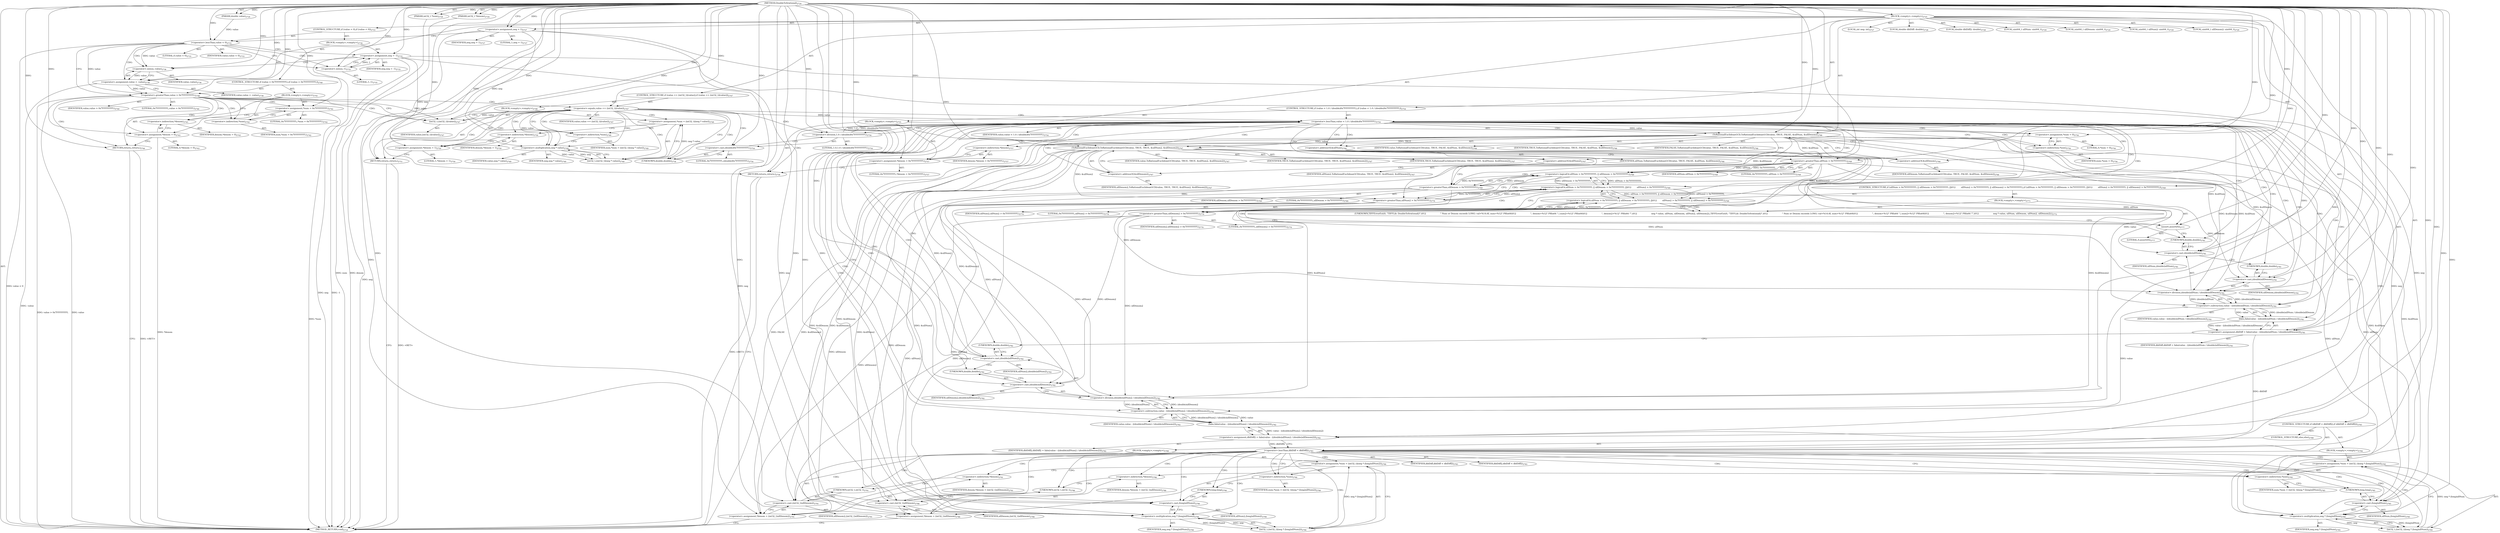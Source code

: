 digraph "DoubleToSrational" {  
"71311" [label = <(METHOD,DoubleToSrational)<SUB>2724</SUB>> ]
"71312" [label = <(PARAM,double value)<SUB>2724</SUB>> ]
"71313" [label = <(PARAM,int32_t *num)<SUB>2724</SUB>> ]
"71314" [label = <(PARAM,int32_t *denom)<SUB>2724</SUB>> ]
"71315" [label = <(BLOCK,&lt;empty&gt;,&lt;empty&gt;)<SUB>2725</SUB>> ]
"71316" [label = <(LOCAL,int neg: int)<SUB>2727</SUB>> ]
"71317" [label = <(&lt;operator&gt;.assignment,neg = 1)<SUB>2727</SUB>> ]
"71318" [label = <(IDENTIFIER,neg,neg = 1)<SUB>2727</SUB>> ]
"71319" [label = <(LITERAL,1,neg = 1)<SUB>2727</SUB>> ]
"71320" [label = <(LOCAL,double dblDiff: double)<SUB>2728</SUB>> ]
"71321" [label = <(LOCAL,double dblDiff2: double)<SUB>2728</SUB>> ]
"71322" [label = <(LOCAL,uint64_t ullNum: uint64_t)<SUB>2729</SUB>> ]
"71323" [label = <(LOCAL,uint64_t ullDenom: uint64_t)<SUB>2729</SUB>> ]
"71324" [label = <(LOCAL,uint64_t ullNum2: uint64_t)<SUB>2729</SUB>> ]
"71325" [label = <(LOCAL,uint64_t ullDenom2: uint64_t)<SUB>2729</SUB>> ]
"71326" [label = <(CONTROL_STRUCTURE,if (value &lt; 0),if (value &lt; 0))<SUB>2733</SUB>> ]
"71327" [label = <(&lt;operator&gt;.lessThan,value &lt; 0)<SUB>2733</SUB>> ]
"71328" [label = <(IDENTIFIER,value,value &lt; 0)<SUB>2733</SUB>> ]
"71329" [label = <(LITERAL,0,value &lt; 0)<SUB>2733</SUB>> ]
"71330" [label = <(BLOCK,&lt;empty&gt;,&lt;empty&gt;)<SUB>2734</SUB>> ]
"71331" [label = <(&lt;operator&gt;.assignment,neg = -1)<SUB>2735</SUB>> ]
"71332" [label = <(IDENTIFIER,neg,neg = -1)<SUB>2735</SUB>> ]
"71333" [label = <(&lt;operator&gt;.minus,-1)<SUB>2735</SUB>> ]
"71334" [label = <(LITERAL,1,-1)<SUB>2735</SUB>> ]
"71335" [label = <(&lt;operator&gt;.assignment,value = -value)<SUB>2736</SUB>> ]
"71336" [label = <(IDENTIFIER,value,value = -value)<SUB>2736</SUB>> ]
"71337" [label = <(&lt;operator&gt;.minus,-value)<SUB>2736</SUB>> ]
"71338" [label = <(IDENTIFIER,value,-value)<SUB>2736</SUB>> ]
"71339" [label = <(CONTROL_STRUCTURE,if (value &gt; 0x7FFFFFFFL),if (value &gt; 0x7FFFFFFFL))<SUB>2740</SUB>> ]
"71340" [label = <(&lt;operator&gt;.greaterThan,value &gt; 0x7FFFFFFFL)<SUB>2740</SUB>> ]
"71341" [label = <(IDENTIFIER,value,value &gt; 0x7FFFFFFFL)<SUB>2740</SUB>> ]
"71342" [label = <(LITERAL,0x7FFFFFFFL,value &gt; 0x7FFFFFFFL)<SUB>2740</SUB>> ]
"71343" [label = <(BLOCK,&lt;empty&gt;,&lt;empty&gt;)<SUB>2741</SUB>> ]
"71344" [label = <(&lt;operator&gt;.assignment,*num = 0x7FFFFFFFL)<SUB>2742</SUB>> ]
"71345" [label = <(&lt;operator&gt;.indirection,*num)<SUB>2742</SUB>> ]
"71346" [label = <(IDENTIFIER,num,*num = 0x7FFFFFFFL)<SUB>2742</SUB>> ]
"71347" [label = <(LITERAL,0x7FFFFFFFL,*num = 0x7FFFFFFFL)<SUB>2742</SUB>> ]
"71348" [label = <(&lt;operator&gt;.assignment,*denom = 0)<SUB>2743</SUB>> ]
"71349" [label = <(&lt;operator&gt;.indirection,*denom)<SUB>2743</SUB>> ]
"71350" [label = <(IDENTIFIER,denom,*denom = 0)<SUB>2743</SUB>> ]
"71351" [label = <(LITERAL,0,*denom = 0)<SUB>2743</SUB>> ]
"71352" [label = <(RETURN,return;,return;)<SUB>2744</SUB>> ]
"71353" [label = <(CONTROL_STRUCTURE,if (value == (int32_t)(value)),if (value == (int32_t)(value)))<SUB>2747</SUB>> ]
"71354" [label = <(&lt;operator&gt;.equals,value == (int32_t)(value))<SUB>2747</SUB>> ]
"71355" [label = <(IDENTIFIER,value,value == (int32_t)(value))<SUB>2747</SUB>> ]
"71356" [label = <(int32_t,(int32_t)(value))<SUB>2747</SUB>> ]
"71357" [label = <(IDENTIFIER,value,(int32_t)(value))<SUB>2747</SUB>> ]
"71358" [label = <(BLOCK,&lt;empty&gt;,&lt;empty&gt;)<SUB>2748</SUB>> ]
"71359" [label = <(&lt;operator&gt;.assignment,*num = (int32_t)(neg * value))<SUB>2749</SUB>> ]
"71360" [label = <(&lt;operator&gt;.indirection,*num)<SUB>2749</SUB>> ]
"71361" [label = <(IDENTIFIER,num,*num = (int32_t)(neg * value))<SUB>2749</SUB>> ]
"71362" [label = <(int32_t,(int32_t)(neg * value))<SUB>2749</SUB>> ]
"71363" [label = <(&lt;operator&gt;.multiplication,neg * value)<SUB>2749</SUB>> ]
"71364" [label = <(IDENTIFIER,neg,neg * value)<SUB>2749</SUB>> ]
"71365" [label = <(IDENTIFIER,value,neg * value)<SUB>2749</SUB>> ]
"71366" [label = <(&lt;operator&gt;.assignment,*denom = 1)<SUB>2750</SUB>> ]
"71367" [label = <(&lt;operator&gt;.indirection,*denom)<SUB>2750</SUB>> ]
"71368" [label = <(IDENTIFIER,denom,*denom = 1)<SUB>2750</SUB>> ]
"71369" [label = <(LITERAL,1,*denom = 1)<SUB>2750</SUB>> ]
"71370" [label = <(RETURN,return;,return;)<SUB>2751</SUB>> ]
"71371" [label = <(CONTROL_STRUCTURE,if (value &lt; 1.0 / (double)0x7FFFFFFFL),if (value &lt; 1.0 / (double)0x7FFFFFFFL))<SUB>2754</SUB>> ]
"71372" [label = <(&lt;operator&gt;.lessThan,value &lt; 1.0 / (double)0x7FFFFFFFL)<SUB>2754</SUB>> ]
"71373" [label = <(IDENTIFIER,value,value &lt; 1.0 / (double)0x7FFFFFFFL)<SUB>2754</SUB>> ]
"71374" [label = <(&lt;operator&gt;.division,1.0 / (double)0x7FFFFFFFL)<SUB>2754</SUB>> ]
"71375" [label = <(LITERAL,1.0,1.0 / (double)0x7FFFFFFFL)<SUB>2754</SUB>> ]
"71376" [label = <(&lt;operator&gt;.cast,(double)0x7FFFFFFFL)<SUB>2754</SUB>> ]
"71377" [label = <(UNKNOWN,double,double)<SUB>2754</SUB>> ]
"71378" [label = <(LITERAL,0x7FFFFFFFL,(double)0x7FFFFFFFL)<SUB>2754</SUB>> ]
"71379" [label = <(BLOCK,&lt;empty&gt;,&lt;empty&gt;)<SUB>2755</SUB>> ]
"71380" [label = <(&lt;operator&gt;.assignment,*num = 0)<SUB>2756</SUB>> ]
"71381" [label = <(&lt;operator&gt;.indirection,*num)<SUB>2756</SUB>> ]
"71382" [label = <(IDENTIFIER,num,*num = 0)<SUB>2756</SUB>> ]
"71383" [label = <(LITERAL,0,*num = 0)<SUB>2756</SUB>> ]
"71384" [label = <(&lt;operator&gt;.assignment,*denom = 0x7FFFFFFFL)<SUB>2757</SUB>> ]
"71385" [label = <(&lt;operator&gt;.indirection,*denom)<SUB>2757</SUB>> ]
"71386" [label = <(IDENTIFIER,denom,*denom = 0x7FFFFFFFL)<SUB>2757</SUB>> ]
"71387" [label = <(LITERAL,0x7FFFFFFFL,*denom = 0x7FFFFFFFL)<SUB>2757</SUB>> ]
"71388" [label = <(RETURN,return;,return;)<SUB>2758</SUB>> ]
"71389" [label = <(ToRationalEuclideanGCD,ToRationalEuclideanGCD(value, TRUE, FALSE, &amp;ullNum, &amp;ullDenom))<SUB>2766</SUB>> ]
"71390" [label = <(IDENTIFIER,value,ToRationalEuclideanGCD(value, TRUE, FALSE, &amp;ullNum, &amp;ullDenom))<SUB>2766</SUB>> ]
"71391" [label = <(IDENTIFIER,TRUE,ToRationalEuclideanGCD(value, TRUE, FALSE, &amp;ullNum, &amp;ullDenom))<SUB>2766</SUB>> ]
"71392" [label = <(IDENTIFIER,FALSE,ToRationalEuclideanGCD(value, TRUE, FALSE, &amp;ullNum, &amp;ullDenom))<SUB>2766</SUB>> ]
"71393" [label = <(&lt;operator&gt;.addressOf,&amp;ullNum)<SUB>2766</SUB>> ]
"71394" [label = <(IDENTIFIER,ullNum,ToRationalEuclideanGCD(value, TRUE, FALSE, &amp;ullNum, &amp;ullDenom))<SUB>2766</SUB>> ]
"71395" [label = <(&lt;operator&gt;.addressOf,&amp;ullDenom)<SUB>2766</SUB>> ]
"71396" [label = <(IDENTIFIER,ullDenom,ToRationalEuclideanGCD(value, TRUE, FALSE, &amp;ullNum, &amp;ullDenom))<SUB>2766</SUB>> ]
"71397" [label = <(ToRationalEuclideanGCD,ToRationalEuclideanGCD(value, TRUE, TRUE, &amp;ullNum2, &amp;ullDenom2))<SUB>2767</SUB>> ]
"71398" [label = <(IDENTIFIER,value,ToRationalEuclideanGCD(value, TRUE, TRUE, &amp;ullNum2, &amp;ullDenom2))<SUB>2767</SUB>> ]
"71399" [label = <(IDENTIFIER,TRUE,ToRationalEuclideanGCD(value, TRUE, TRUE, &amp;ullNum2, &amp;ullDenom2))<SUB>2767</SUB>> ]
"71400" [label = <(IDENTIFIER,TRUE,ToRationalEuclideanGCD(value, TRUE, TRUE, &amp;ullNum2, &amp;ullDenom2))<SUB>2767</SUB>> ]
"71401" [label = <(&lt;operator&gt;.addressOf,&amp;ullNum2)<SUB>2767</SUB>> ]
"71402" [label = <(IDENTIFIER,ullNum2,ToRationalEuclideanGCD(value, TRUE, TRUE, &amp;ullNum2, &amp;ullDenom2))<SUB>2767</SUB>> ]
"71403" [label = <(&lt;operator&gt;.addressOf,&amp;ullDenom2)<SUB>2767</SUB>> ]
"71404" [label = <(IDENTIFIER,ullDenom2,ToRationalEuclideanGCD(value, TRUE, TRUE, &amp;ullNum2, &amp;ullDenom2))<SUB>2767</SUB>> ]
"71405" [label = <(CONTROL_STRUCTURE,if (ullNum &gt; 0x7FFFFFFFL || ullDenom &gt; 0x7FFFFFFFL ||\012        ullNum2 &gt; 0x7FFFFFFFL || ullDenom2 &gt; 0x7FFFFFFFL),if (ullNum &gt; 0x7FFFFFFFL || ullDenom &gt; 0x7FFFFFFFL ||\012        ullNum2 &gt; 0x7FFFFFFFL || ullDenom2 &gt; 0x7FFFFFFFL))<SUB>2769</SUB>> ]
"71406" [label = <(&lt;operator&gt;.logicalOr,ullNum &gt; 0x7FFFFFFFL || ullDenom &gt; 0x7FFFFFFFL ||\012        ullNum2 &gt; 0x7FFFFFFFL || ullDenom2 &gt; 0x7FFFFFFFL)<SUB>2769</SUB>> ]
"71407" [label = <(&lt;operator&gt;.logicalOr,ullNum &gt; 0x7FFFFFFFL || ullDenom &gt; 0x7FFFFFFFL ||\012        ullNum2 &gt; 0x7FFFFFFFL)<SUB>2769</SUB>> ]
"71408" [label = <(&lt;operator&gt;.logicalOr,ullNum &gt; 0x7FFFFFFFL || ullDenom &gt; 0x7FFFFFFFL)<SUB>2769</SUB>> ]
"71409" [label = <(&lt;operator&gt;.greaterThan,ullNum &gt; 0x7FFFFFFFL)<SUB>2769</SUB>> ]
"71410" [label = <(IDENTIFIER,ullNum,ullNum &gt; 0x7FFFFFFFL)<SUB>2769</SUB>> ]
"71411" [label = <(LITERAL,0x7FFFFFFFL,ullNum &gt; 0x7FFFFFFFL)<SUB>2769</SUB>> ]
"71412" [label = <(&lt;operator&gt;.greaterThan,ullDenom &gt; 0x7FFFFFFFL)<SUB>2769</SUB>> ]
"71413" [label = <(IDENTIFIER,ullDenom,ullDenom &gt; 0x7FFFFFFFL)<SUB>2769</SUB>> ]
"71414" [label = <(LITERAL,0x7FFFFFFFL,ullDenom &gt; 0x7FFFFFFFL)<SUB>2769</SUB>> ]
"71415" [label = <(&lt;operator&gt;.greaterThan,ullNum2 &gt; 0x7FFFFFFFL)<SUB>2770</SUB>> ]
"71416" [label = <(IDENTIFIER,ullNum2,ullNum2 &gt; 0x7FFFFFFFL)<SUB>2770</SUB>> ]
"71417" [label = <(LITERAL,0x7FFFFFFFL,ullNum2 &gt; 0x7FFFFFFFL)<SUB>2770</SUB>> ]
"71418" [label = <(&lt;operator&gt;.greaterThan,ullDenom2 &gt; 0x7FFFFFFFL)<SUB>2770</SUB>> ]
"71419" [label = <(IDENTIFIER,ullDenom2,ullDenom2 &gt; 0x7FFFFFFFL)<SUB>2770</SUB>> ]
"71420" [label = <(LITERAL,0x7FFFFFFFL,ullDenom2 &gt; 0x7FFFFFFFL)<SUB>2770</SUB>> ]
"71421" [label = <(BLOCK,&lt;empty&gt;,&lt;empty&gt;)<SUB>2771</SUB>> ]
"71422" [label = <(UNKNOWN,TIFFErrorExt(0, &quot;TIFFLib: DoubleToSrational()&quot;,\012                     &quot; Num or Denom exceeds LONG: val=%14.6f, num=%12&quot; PRIu64\012                     &quot;, denom=%12&quot; PRIu64 &quot; | num2=%12&quot; PRIu64\012                     &quot;, denom2=%12&quot; PRIu64 &quot;&quot;,\012                     neg * value, ullNum, ullDenom, ullNum2, ullDenom2);,TIFFErrorExt(0, &quot;TIFFLib: DoubleToSrational()&quot;,\012                     &quot; Num or Denom exceeds LONG: val=%14.6f, num=%12&quot; PRIu64\012                     &quot;, denom=%12&quot; PRIu64 &quot; | num2=%12&quot; PRIu64\012                     &quot;, denom2=%12&quot; PRIu64 &quot;&quot;,\012                     neg * value, ullNum, ullDenom, ullNum2, ullDenom2);)<SUB>2772</SUB>> ]
"71423" [label = <(assert,assert(0))<SUB>2777</SUB>> ]
"71424" [label = <(LITERAL,0,assert(0))<SUB>2777</SUB>> ]
"71425" [label = <(&lt;operator&gt;.assignment,dblDiff = fabs(value - ((double)ullNum / (double)ullDenom)))<SUB>2781</SUB>> ]
"71426" [label = <(IDENTIFIER,dblDiff,dblDiff = fabs(value - ((double)ullNum / (double)ullDenom)))<SUB>2781</SUB>> ]
"71427" [label = <(fabs,fabs(value - ((double)ullNum / (double)ullDenom)))<SUB>2781</SUB>> ]
"71428" [label = <(&lt;operator&gt;.subtraction,value - ((double)ullNum / (double)ullDenom))<SUB>2781</SUB>> ]
"71429" [label = <(IDENTIFIER,value,value - ((double)ullNum / (double)ullDenom))<SUB>2781</SUB>> ]
"71430" [label = <(&lt;operator&gt;.division,(double)ullNum / (double)ullDenom)<SUB>2781</SUB>> ]
"71431" [label = <(&lt;operator&gt;.cast,(double)ullNum)<SUB>2781</SUB>> ]
"71432" [label = <(UNKNOWN,double,double)<SUB>2781</SUB>> ]
"71433" [label = <(IDENTIFIER,ullNum,(double)ullNum)<SUB>2781</SUB>> ]
"71434" [label = <(&lt;operator&gt;.cast,(double)ullDenom)<SUB>2781</SUB>> ]
"71435" [label = <(UNKNOWN,double,double)<SUB>2781</SUB>> ]
"71436" [label = <(IDENTIFIER,ullDenom,(double)ullDenom)<SUB>2781</SUB>> ]
"71437" [label = <(&lt;operator&gt;.assignment,dblDiff2 = fabs(value - ((double)ullNum2 / (double)ullDenom2)))<SUB>2782</SUB>> ]
"71438" [label = <(IDENTIFIER,dblDiff2,dblDiff2 = fabs(value - ((double)ullNum2 / (double)ullDenom2)))<SUB>2782</SUB>> ]
"71439" [label = <(fabs,fabs(value - ((double)ullNum2 / (double)ullDenom2)))<SUB>2782</SUB>> ]
"71440" [label = <(&lt;operator&gt;.subtraction,value - ((double)ullNum2 / (double)ullDenom2))<SUB>2782</SUB>> ]
"71441" [label = <(IDENTIFIER,value,value - ((double)ullNum2 / (double)ullDenom2))<SUB>2782</SUB>> ]
"71442" [label = <(&lt;operator&gt;.division,(double)ullNum2 / (double)ullDenom2)<SUB>2782</SUB>> ]
"71443" [label = <(&lt;operator&gt;.cast,(double)ullNum2)<SUB>2782</SUB>> ]
"71444" [label = <(UNKNOWN,double,double)<SUB>2782</SUB>> ]
"71445" [label = <(IDENTIFIER,ullNum2,(double)ullNum2)<SUB>2782</SUB>> ]
"71446" [label = <(&lt;operator&gt;.cast,(double)ullDenom2)<SUB>2782</SUB>> ]
"71447" [label = <(UNKNOWN,double,double)<SUB>2782</SUB>> ]
"71448" [label = <(IDENTIFIER,ullDenom2,(double)ullDenom2)<SUB>2782</SUB>> ]
"71449" [label = <(CONTROL_STRUCTURE,if (dblDiff &lt; dblDiff2),if (dblDiff &lt; dblDiff2))<SUB>2783</SUB>> ]
"71450" [label = <(&lt;operator&gt;.lessThan,dblDiff &lt; dblDiff2)<SUB>2783</SUB>> ]
"71451" [label = <(IDENTIFIER,dblDiff,dblDiff &lt; dblDiff2)<SUB>2783</SUB>> ]
"71452" [label = <(IDENTIFIER,dblDiff2,dblDiff &lt; dblDiff2)<SUB>2783</SUB>> ]
"71453" [label = <(BLOCK,&lt;empty&gt;,&lt;empty&gt;)<SUB>2784</SUB>> ]
"71454" [label = <(&lt;operator&gt;.assignment,*num = (int32_t)(neg * (long)ullNum))<SUB>2785</SUB>> ]
"71455" [label = <(&lt;operator&gt;.indirection,*num)<SUB>2785</SUB>> ]
"71456" [label = <(IDENTIFIER,num,*num = (int32_t)(neg * (long)ullNum))<SUB>2785</SUB>> ]
"71457" [label = <(int32_t,(int32_t)(neg * (long)ullNum))<SUB>2785</SUB>> ]
"71458" [label = <(&lt;operator&gt;.multiplication,neg * (long)ullNum)<SUB>2785</SUB>> ]
"71459" [label = <(IDENTIFIER,neg,neg * (long)ullNum)<SUB>2785</SUB>> ]
"71460" [label = <(&lt;operator&gt;.cast,(long)ullNum)<SUB>2785</SUB>> ]
"71461" [label = <(UNKNOWN,long,long)<SUB>2785</SUB>> ]
"71462" [label = <(IDENTIFIER,ullNum,(long)ullNum)<SUB>2785</SUB>> ]
"71463" [label = <(&lt;operator&gt;.assignment,*denom = (int32_t)ullDenom)<SUB>2786</SUB>> ]
"71464" [label = <(&lt;operator&gt;.indirection,*denom)<SUB>2786</SUB>> ]
"71465" [label = <(IDENTIFIER,denom,*denom = (int32_t)ullDenom)<SUB>2786</SUB>> ]
"71466" [label = <(&lt;operator&gt;.cast,(int32_t)ullDenom)<SUB>2786</SUB>> ]
"71467" [label = <(UNKNOWN,int32_t,int32_t)<SUB>2786</SUB>> ]
"71468" [label = <(IDENTIFIER,ullDenom,(int32_t)ullDenom)<SUB>2786</SUB>> ]
"71469" [label = <(CONTROL_STRUCTURE,else,else)<SUB>2789</SUB>> ]
"71470" [label = <(BLOCK,&lt;empty&gt;,&lt;empty&gt;)<SUB>2789</SUB>> ]
"71471" [label = <(&lt;operator&gt;.assignment,*num = (int32_t)(neg * (long)ullNum2))<SUB>2790</SUB>> ]
"71472" [label = <(&lt;operator&gt;.indirection,*num)<SUB>2790</SUB>> ]
"71473" [label = <(IDENTIFIER,num,*num = (int32_t)(neg * (long)ullNum2))<SUB>2790</SUB>> ]
"71474" [label = <(int32_t,(int32_t)(neg * (long)ullNum2))<SUB>2790</SUB>> ]
"71475" [label = <(&lt;operator&gt;.multiplication,neg * (long)ullNum2)<SUB>2790</SUB>> ]
"71476" [label = <(IDENTIFIER,neg,neg * (long)ullNum2)<SUB>2790</SUB>> ]
"71477" [label = <(&lt;operator&gt;.cast,(long)ullNum2)<SUB>2790</SUB>> ]
"71478" [label = <(UNKNOWN,long,long)<SUB>2790</SUB>> ]
"71479" [label = <(IDENTIFIER,ullNum2,(long)ullNum2)<SUB>2790</SUB>> ]
"71480" [label = <(&lt;operator&gt;.assignment,*denom = (int32_t)ullDenom2)<SUB>2791</SUB>> ]
"71481" [label = <(&lt;operator&gt;.indirection,*denom)<SUB>2791</SUB>> ]
"71482" [label = <(IDENTIFIER,denom,*denom = (int32_t)ullDenom2)<SUB>2791</SUB>> ]
"71483" [label = <(&lt;operator&gt;.cast,(int32_t)ullDenom2)<SUB>2791</SUB>> ]
"71484" [label = <(UNKNOWN,int32_t,int32_t)<SUB>2791</SUB>> ]
"71485" [label = <(IDENTIFIER,ullDenom2,(int32_t)ullDenom2)<SUB>2791</SUB>> ]
"71486" [label = <(METHOD_RETURN,void)<SUB>2724</SUB>> ]
  "71311" -> "71312"  [ label = "AST: "] 
  "71311" -> "71313"  [ label = "AST: "] 
  "71311" -> "71314"  [ label = "AST: "] 
  "71311" -> "71315"  [ label = "AST: "] 
  "71311" -> "71486"  [ label = "AST: "] 
  "71315" -> "71316"  [ label = "AST: "] 
  "71315" -> "71317"  [ label = "AST: "] 
  "71315" -> "71320"  [ label = "AST: "] 
  "71315" -> "71321"  [ label = "AST: "] 
  "71315" -> "71322"  [ label = "AST: "] 
  "71315" -> "71323"  [ label = "AST: "] 
  "71315" -> "71324"  [ label = "AST: "] 
  "71315" -> "71325"  [ label = "AST: "] 
  "71315" -> "71326"  [ label = "AST: "] 
  "71315" -> "71339"  [ label = "AST: "] 
  "71315" -> "71353"  [ label = "AST: "] 
  "71315" -> "71371"  [ label = "AST: "] 
  "71315" -> "71389"  [ label = "AST: "] 
  "71315" -> "71397"  [ label = "AST: "] 
  "71315" -> "71405"  [ label = "AST: "] 
  "71315" -> "71425"  [ label = "AST: "] 
  "71315" -> "71437"  [ label = "AST: "] 
  "71315" -> "71449"  [ label = "AST: "] 
  "71317" -> "71318"  [ label = "AST: "] 
  "71317" -> "71319"  [ label = "AST: "] 
  "71326" -> "71327"  [ label = "AST: "] 
  "71326" -> "71330"  [ label = "AST: "] 
  "71327" -> "71328"  [ label = "AST: "] 
  "71327" -> "71329"  [ label = "AST: "] 
  "71330" -> "71331"  [ label = "AST: "] 
  "71330" -> "71335"  [ label = "AST: "] 
  "71331" -> "71332"  [ label = "AST: "] 
  "71331" -> "71333"  [ label = "AST: "] 
  "71333" -> "71334"  [ label = "AST: "] 
  "71335" -> "71336"  [ label = "AST: "] 
  "71335" -> "71337"  [ label = "AST: "] 
  "71337" -> "71338"  [ label = "AST: "] 
  "71339" -> "71340"  [ label = "AST: "] 
  "71339" -> "71343"  [ label = "AST: "] 
  "71340" -> "71341"  [ label = "AST: "] 
  "71340" -> "71342"  [ label = "AST: "] 
  "71343" -> "71344"  [ label = "AST: "] 
  "71343" -> "71348"  [ label = "AST: "] 
  "71343" -> "71352"  [ label = "AST: "] 
  "71344" -> "71345"  [ label = "AST: "] 
  "71344" -> "71347"  [ label = "AST: "] 
  "71345" -> "71346"  [ label = "AST: "] 
  "71348" -> "71349"  [ label = "AST: "] 
  "71348" -> "71351"  [ label = "AST: "] 
  "71349" -> "71350"  [ label = "AST: "] 
  "71353" -> "71354"  [ label = "AST: "] 
  "71353" -> "71358"  [ label = "AST: "] 
  "71354" -> "71355"  [ label = "AST: "] 
  "71354" -> "71356"  [ label = "AST: "] 
  "71356" -> "71357"  [ label = "AST: "] 
  "71358" -> "71359"  [ label = "AST: "] 
  "71358" -> "71366"  [ label = "AST: "] 
  "71358" -> "71370"  [ label = "AST: "] 
  "71359" -> "71360"  [ label = "AST: "] 
  "71359" -> "71362"  [ label = "AST: "] 
  "71360" -> "71361"  [ label = "AST: "] 
  "71362" -> "71363"  [ label = "AST: "] 
  "71363" -> "71364"  [ label = "AST: "] 
  "71363" -> "71365"  [ label = "AST: "] 
  "71366" -> "71367"  [ label = "AST: "] 
  "71366" -> "71369"  [ label = "AST: "] 
  "71367" -> "71368"  [ label = "AST: "] 
  "71371" -> "71372"  [ label = "AST: "] 
  "71371" -> "71379"  [ label = "AST: "] 
  "71372" -> "71373"  [ label = "AST: "] 
  "71372" -> "71374"  [ label = "AST: "] 
  "71374" -> "71375"  [ label = "AST: "] 
  "71374" -> "71376"  [ label = "AST: "] 
  "71376" -> "71377"  [ label = "AST: "] 
  "71376" -> "71378"  [ label = "AST: "] 
  "71379" -> "71380"  [ label = "AST: "] 
  "71379" -> "71384"  [ label = "AST: "] 
  "71379" -> "71388"  [ label = "AST: "] 
  "71380" -> "71381"  [ label = "AST: "] 
  "71380" -> "71383"  [ label = "AST: "] 
  "71381" -> "71382"  [ label = "AST: "] 
  "71384" -> "71385"  [ label = "AST: "] 
  "71384" -> "71387"  [ label = "AST: "] 
  "71385" -> "71386"  [ label = "AST: "] 
  "71389" -> "71390"  [ label = "AST: "] 
  "71389" -> "71391"  [ label = "AST: "] 
  "71389" -> "71392"  [ label = "AST: "] 
  "71389" -> "71393"  [ label = "AST: "] 
  "71389" -> "71395"  [ label = "AST: "] 
  "71393" -> "71394"  [ label = "AST: "] 
  "71395" -> "71396"  [ label = "AST: "] 
  "71397" -> "71398"  [ label = "AST: "] 
  "71397" -> "71399"  [ label = "AST: "] 
  "71397" -> "71400"  [ label = "AST: "] 
  "71397" -> "71401"  [ label = "AST: "] 
  "71397" -> "71403"  [ label = "AST: "] 
  "71401" -> "71402"  [ label = "AST: "] 
  "71403" -> "71404"  [ label = "AST: "] 
  "71405" -> "71406"  [ label = "AST: "] 
  "71405" -> "71421"  [ label = "AST: "] 
  "71406" -> "71407"  [ label = "AST: "] 
  "71406" -> "71418"  [ label = "AST: "] 
  "71407" -> "71408"  [ label = "AST: "] 
  "71407" -> "71415"  [ label = "AST: "] 
  "71408" -> "71409"  [ label = "AST: "] 
  "71408" -> "71412"  [ label = "AST: "] 
  "71409" -> "71410"  [ label = "AST: "] 
  "71409" -> "71411"  [ label = "AST: "] 
  "71412" -> "71413"  [ label = "AST: "] 
  "71412" -> "71414"  [ label = "AST: "] 
  "71415" -> "71416"  [ label = "AST: "] 
  "71415" -> "71417"  [ label = "AST: "] 
  "71418" -> "71419"  [ label = "AST: "] 
  "71418" -> "71420"  [ label = "AST: "] 
  "71421" -> "71422"  [ label = "AST: "] 
  "71421" -> "71423"  [ label = "AST: "] 
  "71423" -> "71424"  [ label = "AST: "] 
  "71425" -> "71426"  [ label = "AST: "] 
  "71425" -> "71427"  [ label = "AST: "] 
  "71427" -> "71428"  [ label = "AST: "] 
  "71428" -> "71429"  [ label = "AST: "] 
  "71428" -> "71430"  [ label = "AST: "] 
  "71430" -> "71431"  [ label = "AST: "] 
  "71430" -> "71434"  [ label = "AST: "] 
  "71431" -> "71432"  [ label = "AST: "] 
  "71431" -> "71433"  [ label = "AST: "] 
  "71434" -> "71435"  [ label = "AST: "] 
  "71434" -> "71436"  [ label = "AST: "] 
  "71437" -> "71438"  [ label = "AST: "] 
  "71437" -> "71439"  [ label = "AST: "] 
  "71439" -> "71440"  [ label = "AST: "] 
  "71440" -> "71441"  [ label = "AST: "] 
  "71440" -> "71442"  [ label = "AST: "] 
  "71442" -> "71443"  [ label = "AST: "] 
  "71442" -> "71446"  [ label = "AST: "] 
  "71443" -> "71444"  [ label = "AST: "] 
  "71443" -> "71445"  [ label = "AST: "] 
  "71446" -> "71447"  [ label = "AST: "] 
  "71446" -> "71448"  [ label = "AST: "] 
  "71449" -> "71450"  [ label = "AST: "] 
  "71449" -> "71453"  [ label = "AST: "] 
  "71449" -> "71469"  [ label = "AST: "] 
  "71450" -> "71451"  [ label = "AST: "] 
  "71450" -> "71452"  [ label = "AST: "] 
  "71453" -> "71454"  [ label = "AST: "] 
  "71453" -> "71463"  [ label = "AST: "] 
  "71454" -> "71455"  [ label = "AST: "] 
  "71454" -> "71457"  [ label = "AST: "] 
  "71455" -> "71456"  [ label = "AST: "] 
  "71457" -> "71458"  [ label = "AST: "] 
  "71458" -> "71459"  [ label = "AST: "] 
  "71458" -> "71460"  [ label = "AST: "] 
  "71460" -> "71461"  [ label = "AST: "] 
  "71460" -> "71462"  [ label = "AST: "] 
  "71463" -> "71464"  [ label = "AST: "] 
  "71463" -> "71466"  [ label = "AST: "] 
  "71464" -> "71465"  [ label = "AST: "] 
  "71466" -> "71467"  [ label = "AST: "] 
  "71466" -> "71468"  [ label = "AST: "] 
  "71469" -> "71470"  [ label = "AST: "] 
  "71470" -> "71471"  [ label = "AST: "] 
  "71470" -> "71480"  [ label = "AST: "] 
  "71471" -> "71472"  [ label = "AST: "] 
  "71471" -> "71474"  [ label = "AST: "] 
  "71472" -> "71473"  [ label = "AST: "] 
  "71474" -> "71475"  [ label = "AST: "] 
  "71475" -> "71476"  [ label = "AST: "] 
  "71475" -> "71477"  [ label = "AST: "] 
  "71477" -> "71478"  [ label = "AST: "] 
  "71477" -> "71479"  [ label = "AST: "] 
  "71480" -> "71481"  [ label = "AST: "] 
  "71480" -> "71483"  [ label = "AST: "] 
  "71481" -> "71482"  [ label = "AST: "] 
  "71483" -> "71484"  [ label = "AST: "] 
  "71483" -> "71485"  [ label = "AST: "] 
  "71317" -> "71327"  [ label = "CFG: "] 
  "71389" -> "71401"  [ label = "CFG: "] 
  "71397" -> "71409"  [ label = "CFG: "] 
  "71425" -> "71444"  [ label = "CFG: "] 
  "71437" -> "71450"  [ label = "CFG: "] 
  "71327" -> "71333"  [ label = "CFG: "] 
  "71327" -> "71340"  [ label = "CFG: "] 
  "71340" -> "71345"  [ label = "CFG: "] 
  "71340" -> "71356"  [ label = "CFG: "] 
  "71354" -> "71360"  [ label = "CFG: "] 
  "71354" -> "71377"  [ label = "CFG: "] 
  "71372" -> "71381"  [ label = "CFG: "] 
  "71372" -> "71393"  [ label = "CFG: "] 
  "71393" -> "71395"  [ label = "CFG: "] 
  "71395" -> "71389"  [ label = "CFG: "] 
  "71401" -> "71403"  [ label = "CFG: "] 
  "71403" -> "71397"  [ label = "CFG: "] 
  "71406" -> "71422"  [ label = "CFG: "] 
  "71406" -> "71432"  [ label = "CFG: "] 
  "71427" -> "71425"  [ label = "CFG: "] 
  "71439" -> "71437"  [ label = "CFG: "] 
  "71450" -> "71455"  [ label = "CFG: "] 
  "71450" -> "71472"  [ label = "CFG: "] 
  "71331" -> "71337"  [ label = "CFG: "] 
  "71335" -> "71340"  [ label = "CFG: "] 
  "71344" -> "71349"  [ label = "CFG: "] 
  "71348" -> "71352"  [ label = "CFG: "] 
  "71352" -> "71486"  [ label = "CFG: "] 
  "71356" -> "71354"  [ label = "CFG: "] 
  "71359" -> "71367"  [ label = "CFG: "] 
  "71366" -> "71370"  [ label = "CFG: "] 
  "71370" -> "71486"  [ label = "CFG: "] 
  "71374" -> "71372"  [ label = "CFG: "] 
  "71380" -> "71385"  [ label = "CFG: "] 
  "71384" -> "71388"  [ label = "CFG: "] 
  "71388" -> "71486"  [ label = "CFG: "] 
  "71407" -> "71406"  [ label = "CFG: "] 
  "71407" -> "71418"  [ label = "CFG: "] 
  "71418" -> "71406"  [ label = "CFG: "] 
  "71422" -> "71423"  [ label = "CFG: "] 
  "71423" -> "71432"  [ label = "CFG: "] 
  "71428" -> "71427"  [ label = "CFG: "] 
  "71440" -> "71439"  [ label = "CFG: "] 
  "71454" -> "71464"  [ label = "CFG: "] 
  "71463" -> "71486"  [ label = "CFG: "] 
  "71333" -> "71331"  [ label = "CFG: "] 
  "71337" -> "71335"  [ label = "CFG: "] 
  "71345" -> "71344"  [ label = "CFG: "] 
  "71349" -> "71348"  [ label = "CFG: "] 
  "71360" -> "71363"  [ label = "CFG: "] 
  "71362" -> "71359"  [ label = "CFG: "] 
  "71367" -> "71366"  [ label = "CFG: "] 
  "71376" -> "71374"  [ label = "CFG: "] 
  "71381" -> "71380"  [ label = "CFG: "] 
  "71385" -> "71384"  [ label = "CFG: "] 
  "71408" -> "71407"  [ label = "CFG: "] 
  "71408" -> "71415"  [ label = "CFG: "] 
  "71415" -> "71407"  [ label = "CFG: "] 
  "71430" -> "71428"  [ label = "CFG: "] 
  "71442" -> "71440"  [ label = "CFG: "] 
  "71455" -> "71461"  [ label = "CFG: "] 
  "71457" -> "71454"  [ label = "CFG: "] 
  "71464" -> "71467"  [ label = "CFG: "] 
  "71466" -> "71463"  [ label = "CFG: "] 
  "71471" -> "71481"  [ label = "CFG: "] 
  "71480" -> "71486"  [ label = "CFG: "] 
  "71363" -> "71362"  [ label = "CFG: "] 
  "71377" -> "71376"  [ label = "CFG: "] 
  "71409" -> "71408"  [ label = "CFG: "] 
  "71409" -> "71412"  [ label = "CFG: "] 
  "71412" -> "71408"  [ label = "CFG: "] 
  "71431" -> "71435"  [ label = "CFG: "] 
  "71434" -> "71430"  [ label = "CFG: "] 
  "71443" -> "71447"  [ label = "CFG: "] 
  "71446" -> "71442"  [ label = "CFG: "] 
  "71458" -> "71457"  [ label = "CFG: "] 
  "71467" -> "71466"  [ label = "CFG: "] 
  "71472" -> "71478"  [ label = "CFG: "] 
  "71474" -> "71471"  [ label = "CFG: "] 
  "71481" -> "71484"  [ label = "CFG: "] 
  "71483" -> "71480"  [ label = "CFG: "] 
  "71432" -> "71431"  [ label = "CFG: "] 
  "71435" -> "71434"  [ label = "CFG: "] 
  "71444" -> "71443"  [ label = "CFG: "] 
  "71447" -> "71446"  [ label = "CFG: "] 
  "71460" -> "71458"  [ label = "CFG: "] 
  "71475" -> "71474"  [ label = "CFG: "] 
  "71484" -> "71483"  [ label = "CFG: "] 
  "71461" -> "71460"  [ label = "CFG: "] 
  "71477" -> "71475"  [ label = "CFG: "] 
  "71478" -> "71477"  [ label = "CFG: "] 
  "71311" -> "71317"  [ label = "CFG: "] 
  "71352" -> "71486"  [ label = "DDG: &lt;RET&gt;"] 
  "71388" -> "71486"  [ label = "DDG: &lt;RET&gt;"] 
  "71370" -> "71486"  [ label = "DDG: &lt;RET&gt;"] 
  "71313" -> "71486"  [ label = "DDG: num"] 
  "71314" -> "71486"  [ label = "DDG: denom"] 
  "71317" -> "71486"  [ label = "DDG: neg"] 
  "71327" -> "71486"  [ label = "DDG: value &lt; 0"] 
  "71331" -> "71486"  [ label = "DDG: neg"] 
  "71331" -> "71486"  [ label = "DDG: -1"] 
  "71335" -> "71486"  [ label = "DDG: -value"] 
  "71340" -> "71486"  [ label = "DDG: value"] 
  "71340" -> "71486"  [ label = "DDG: value &gt; 0x7FFFFFFFL"] 
  "71344" -> "71486"  [ label = "DDG: *num"] 
  "71348" -> "71486"  [ label = "DDG: *denom"] 
  "71389" -> "71486"  [ label = "DDG: FALSE"] 
  "71311" -> "71312"  [ label = "DDG: "] 
  "71311" -> "71313"  [ label = "DDG: "] 
  "71311" -> "71314"  [ label = "DDG: "] 
  "71311" -> "71317"  [ label = "DDG: "] 
  "71427" -> "71425"  [ label = "DDG: value - ((double)ullNum / (double)ullDenom)"] 
  "71439" -> "71437"  [ label = "DDG: value - ((double)ullNum2 / (double)ullDenom2)"] 
  "71372" -> "71389"  [ label = "DDG: value"] 
  "71311" -> "71389"  [ label = "DDG: "] 
  "71389" -> "71397"  [ label = "DDG: value"] 
  "71311" -> "71397"  [ label = "DDG: "] 
  "71389" -> "71397"  [ label = "DDG: TRUE"] 
  "71311" -> "71425"  [ label = "DDG: "] 
  "71311" -> "71437"  [ label = "DDG: "] 
  "71312" -> "71327"  [ label = "DDG: value"] 
  "71311" -> "71327"  [ label = "DDG: "] 
  "71333" -> "71331"  [ label = "DDG: 1"] 
  "71337" -> "71335"  [ label = "DDG: value"] 
  "71327" -> "71340"  [ label = "DDG: value"] 
  "71335" -> "71340"  [ label = "DDG: value"] 
  "71311" -> "71340"  [ label = "DDG: "] 
  "71311" -> "71344"  [ label = "DDG: "] 
  "71311" -> "71348"  [ label = "DDG: "] 
  "71311" -> "71352"  [ label = "DDG: "] 
  "71356" -> "71354"  [ label = "DDG: value"] 
  "71311" -> "71354"  [ label = "DDG: "] 
  "71362" -> "71359"  [ label = "DDG: neg * value"] 
  "71311" -> "71366"  [ label = "DDG: "] 
  "71311" -> "71370"  [ label = "DDG: "] 
  "71354" -> "71372"  [ label = "DDG: value"] 
  "71311" -> "71372"  [ label = "DDG: "] 
  "71374" -> "71372"  [ label = "DDG: 1.0"] 
  "71374" -> "71372"  [ label = "DDG: (double)0x7FFFFFFFL"] 
  "71311" -> "71380"  [ label = "DDG: "] 
  "71311" -> "71384"  [ label = "DDG: "] 
  "71311" -> "71388"  [ label = "DDG: "] 
  "71407" -> "71406"  [ label = "DDG: ullNum &gt; 0x7FFFFFFFL || ullDenom &gt; 0x7FFFFFFFL"] 
  "71407" -> "71406"  [ label = "DDG: ullNum2 &gt; 0x7FFFFFFFL"] 
  "71418" -> "71406"  [ label = "DDG: ullDenom2"] 
  "71418" -> "71406"  [ label = "DDG: 0x7FFFFFFFL"] 
  "71428" -> "71427"  [ label = "DDG: value"] 
  "71428" -> "71427"  [ label = "DDG: (double)ullNum / (double)ullDenom"] 
  "71440" -> "71439"  [ label = "DDG: value"] 
  "71440" -> "71439"  [ label = "DDG: (double)ullNum2 / (double)ullDenom2"] 
  "71425" -> "71450"  [ label = "DDG: dblDiff"] 
  "71311" -> "71450"  [ label = "DDG: "] 
  "71437" -> "71450"  [ label = "DDG: dblDiff2"] 
  "71457" -> "71454"  [ label = "DDG: neg * (long)ullNum"] 
  "71389" -> "71463"  [ label = "DDG: &amp;ullDenom"] 
  "71311" -> "71463"  [ label = "DDG: "] 
  "71412" -> "71463"  [ label = "DDG: ullDenom"] 
  "71311" -> "71331"  [ label = "DDG: "] 
  "71311" -> "71335"  [ label = "DDG: "] 
  "71340" -> "71356"  [ label = "DDG: value"] 
  "71311" -> "71356"  [ label = "DDG: "] 
  "71311" -> "71374"  [ label = "DDG: "] 
  "71408" -> "71407"  [ label = "DDG: ullNum &gt; 0x7FFFFFFFL"] 
  "71408" -> "71407"  [ label = "DDG: ullDenom &gt; 0x7FFFFFFFL"] 
  "71415" -> "71407"  [ label = "DDG: ullNum2"] 
  "71415" -> "71407"  [ label = "DDG: 0x7FFFFFFFL"] 
  "71397" -> "71418"  [ label = "DDG: &amp;ullDenom2"] 
  "71311" -> "71418"  [ label = "DDG: "] 
  "71311" -> "71423"  [ label = "DDG: "] 
  "71397" -> "71428"  [ label = "DDG: value"] 
  "71311" -> "71428"  [ label = "DDG: "] 
  "71430" -> "71428"  [ label = "DDG: (double)ullNum"] 
  "71430" -> "71428"  [ label = "DDG: (double)ullDenom"] 
  "71428" -> "71440"  [ label = "DDG: value"] 
  "71311" -> "71440"  [ label = "DDG: "] 
  "71442" -> "71440"  [ label = "DDG: (double)ullNum2"] 
  "71442" -> "71440"  [ label = "DDG: (double)ullDenom2"] 
  "71474" -> "71471"  [ label = "DDG: neg * (long)ullNum2"] 
  "71397" -> "71480"  [ label = "DDG: &amp;ullDenom2"] 
  "71311" -> "71480"  [ label = "DDG: "] 
  "71418" -> "71480"  [ label = "DDG: ullDenom2"] 
  "71311" -> "71333"  [ label = "DDG: "] 
  "71327" -> "71337"  [ label = "DDG: value"] 
  "71311" -> "71337"  [ label = "DDG: "] 
  "71363" -> "71362"  [ label = "DDG: neg"] 
  "71363" -> "71362"  [ label = "DDG: value"] 
  "71311" -> "71376"  [ label = "DDG: "] 
  "71409" -> "71408"  [ label = "DDG: ullNum"] 
  "71409" -> "71408"  [ label = "DDG: 0x7FFFFFFFL"] 
  "71412" -> "71408"  [ label = "DDG: ullDenom"] 
  "71412" -> "71408"  [ label = "DDG: 0x7FFFFFFFL"] 
  "71397" -> "71415"  [ label = "DDG: &amp;ullNum2"] 
  "71311" -> "71415"  [ label = "DDG: "] 
  "71389" -> "71430"  [ label = "DDG: &amp;ullNum"] 
  "71409" -> "71430"  [ label = "DDG: ullNum"] 
  "71311" -> "71430"  [ label = "DDG: "] 
  "71389" -> "71430"  [ label = "DDG: &amp;ullDenom"] 
  "71412" -> "71430"  [ label = "DDG: ullDenom"] 
  "71397" -> "71442"  [ label = "DDG: &amp;ullNum2"] 
  "71415" -> "71442"  [ label = "DDG: ullNum2"] 
  "71311" -> "71442"  [ label = "DDG: "] 
  "71397" -> "71442"  [ label = "DDG: &amp;ullDenom2"] 
  "71418" -> "71442"  [ label = "DDG: ullDenom2"] 
  "71458" -> "71457"  [ label = "DDG: neg"] 
  "71458" -> "71457"  [ label = "DDG: (long)ullNum"] 
  "71389" -> "71466"  [ label = "DDG: &amp;ullDenom"] 
  "71311" -> "71466"  [ label = "DDG: "] 
  "71412" -> "71466"  [ label = "DDG: ullDenom"] 
  "71317" -> "71363"  [ label = "DDG: neg"] 
  "71331" -> "71363"  [ label = "DDG: neg"] 
  "71311" -> "71363"  [ label = "DDG: "] 
  "71354" -> "71363"  [ label = "DDG: value"] 
  "71389" -> "71409"  [ label = "DDG: &amp;ullNum"] 
  "71311" -> "71409"  [ label = "DDG: "] 
  "71389" -> "71412"  [ label = "DDG: &amp;ullDenom"] 
  "71311" -> "71412"  [ label = "DDG: "] 
  "71389" -> "71431"  [ label = "DDG: &amp;ullNum"] 
  "71409" -> "71431"  [ label = "DDG: ullNum"] 
  "71311" -> "71431"  [ label = "DDG: "] 
  "71389" -> "71434"  [ label = "DDG: &amp;ullDenom"] 
  "71412" -> "71434"  [ label = "DDG: ullDenom"] 
  "71311" -> "71434"  [ label = "DDG: "] 
  "71397" -> "71443"  [ label = "DDG: &amp;ullNum2"] 
  "71415" -> "71443"  [ label = "DDG: ullNum2"] 
  "71311" -> "71443"  [ label = "DDG: "] 
  "71397" -> "71446"  [ label = "DDG: &amp;ullDenom2"] 
  "71418" -> "71446"  [ label = "DDG: ullDenom2"] 
  "71311" -> "71446"  [ label = "DDG: "] 
  "71317" -> "71458"  [ label = "DDG: neg"] 
  "71331" -> "71458"  [ label = "DDG: neg"] 
  "71311" -> "71458"  [ label = "DDG: "] 
  "71389" -> "71458"  [ label = "DDG: &amp;ullNum"] 
  "71409" -> "71458"  [ label = "DDG: ullNum"] 
  "71475" -> "71474"  [ label = "DDG: neg"] 
  "71475" -> "71474"  [ label = "DDG: (long)ullNum2"] 
  "71397" -> "71483"  [ label = "DDG: &amp;ullDenom2"] 
  "71311" -> "71483"  [ label = "DDG: "] 
  "71418" -> "71483"  [ label = "DDG: ullDenom2"] 
  "71389" -> "71460"  [ label = "DDG: &amp;ullNum"] 
  "71311" -> "71460"  [ label = "DDG: "] 
  "71409" -> "71460"  [ label = "DDG: ullNum"] 
  "71317" -> "71475"  [ label = "DDG: neg"] 
  "71331" -> "71475"  [ label = "DDG: neg"] 
  "71311" -> "71475"  [ label = "DDG: "] 
  "71397" -> "71475"  [ label = "DDG: &amp;ullNum2"] 
  "71415" -> "71475"  [ label = "DDG: ullNum2"] 
  "71397" -> "71477"  [ label = "DDG: &amp;ullNum2"] 
  "71311" -> "71477"  [ label = "DDG: "] 
  "71415" -> "71477"  [ label = "DDG: ullNum2"] 
  "71327" -> "71333"  [ label = "CDG: "] 
  "71327" -> "71335"  [ label = "CDG: "] 
  "71327" -> "71331"  [ label = "CDG: "] 
  "71327" -> "71337"  [ label = "CDG: "] 
  "71340" -> "71349"  [ label = "CDG: "] 
  "71340" -> "71348"  [ label = "CDG: "] 
  "71340" -> "71345"  [ label = "CDG: "] 
  "71340" -> "71356"  [ label = "CDG: "] 
  "71340" -> "71354"  [ label = "CDG: "] 
  "71340" -> "71344"  [ label = "CDG: "] 
  "71340" -> "71352"  [ label = "CDG: "] 
  "71354" -> "71367"  [ label = "CDG: "] 
  "71354" -> "71366"  [ label = "CDG: "] 
  "71354" -> "71377"  [ label = "CDG: "] 
  "71354" -> "71376"  [ label = "CDG: "] 
  "71354" -> "71362"  [ label = "CDG: "] 
  "71354" -> "71360"  [ label = "CDG: "] 
  "71354" -> "71370"  [ label = "CDG: "] 
  "71354" -> "71372"  [ label = "CDG: "] 
  "71354" -> "71363"  [ label = "CDG: "] 
  "71354" -> "71359"  [ label = "CDG: "] 
  "71354" -> "71374"  [ label = "CDG: "] 
  "71372" -> "71409"  [ label = "CDG: "] 
  "71372" -> "71393"  [ label = "CDG: "] 
  "71372" -> "71443"  [ label = "CDG: "] 
  "71372" -> "71444"  [ label = "CDG: "] 
  "71372" -> "71427"  [ label = "CDG: "] 
  "71372" -> "71439"  [ label = "CDG: "] 
  "71372" -> "71403"  [ label = "CDG: "] 
  "71372" -> "71432"  [ label = "CDG: "] 
  "71372" -> "71437"  [ label = "CDG: "] 
  "71372" -> "71384"  [ label = "CDG: "] 
  "71372" -> "71442"  [ label = "CDG: "] 
  "71372" -> "71395"  [ label = "CDG: "] 
  "71372" -> "71407"  [ label = "CDG: "] 
  "71372" -> "71388"  [ label = "CDG: "] 
  "71372" -> "71435"  [ label = "CDG: "] 
  "71372" -> "71440"  [ label = "CDG: "] 
  "71372" -> "71425"  [ label = "CDG: "] 
  "71372" -> "71397"  [ label = "CDG: "] 
  "71372" -> "71428"  [ label = "CDG: "] 
  "71372" -> "71401"  [ label = "CDG: "] 
  "71372" -> "71381"  [ label = "CDG: "] 
  "71372" -> "71389"  [ label = "CDG: "] 
  "71372" -> "71447"  [ label = "CDG: "] 
  "71372" -> "71430"  [ label = "CDG: "] 
  "71372" -> "71380"  [ label = "CDG: "] 
  "71372" -> "71450"  [ label = "CDG: "] 
  "71372" -> "71406"  [ label = "CDG: "] 
  "71372" -> "71385"  [ label = "CDG: "] 
  "71372" -> "71408"  [ label = "CDG: "] 
  "71372" -> "71434"  [ label = "CDG: "] 
  "71372" -> "71446"  [ label = "CDG: "] 
  "71372" -> "71431"  [ label = "CDG: "] 
  "71406" -> "71423"  [ label = "CDG: "] 
  "71406" -> "71422"  [ label = "CDG: "] 
  "71450" -> "71460"  [ label = "CDG: "] 
  "71450" -> "71461"  [ label = "CDG: "] 
  "71450" -> "71477"  [ label = "CDG: "] 
  "71450" -> "71480"  [ label = "CDG: "] 
  "71450" -> "71467"  [ label = "CDG: "] 
  "71450" -> "71471"  [ label = "CDG: "] 
  "71450" -> "71458"  [ label = "CDG: "] 
  "71450" -> "71455"  [ label = "CDG: "] 
  "71450" -> "71481"  [ label = "CDG: "] 
  "71450" -> "71463"  [ label = "CDG: "] 
  "71450" -> "71478"  [ label = "CDG: "] 
  "71450" -> "71483"  [ label = "CDG: "] 
  "71450" -> "71472"  [ label = "CDG: "] 
  "71450" -> "71475"  [ label = "CDG: "] 
  "71450" -> "71466"  [ label = "CDG: "] 
  "71450" -> "71457"  [ label = "CDG: "] 
  "71450" -> "71474"  [ label = "CDG: "] 
  "71450" -> "71484"  [ label = "CDG: "] 
  "71450" -> "71464"  [ label = "CDG: "] 
  "71450" -> "71454"  [ label = "CDG: "] 
  "71407" -> "71418"  [ label = "CDG: "] 
  "71408" -> "71415"  [ label = "CDG: "] 
  "71409" -> "71412"  [ label = "CDG: "] 
}
